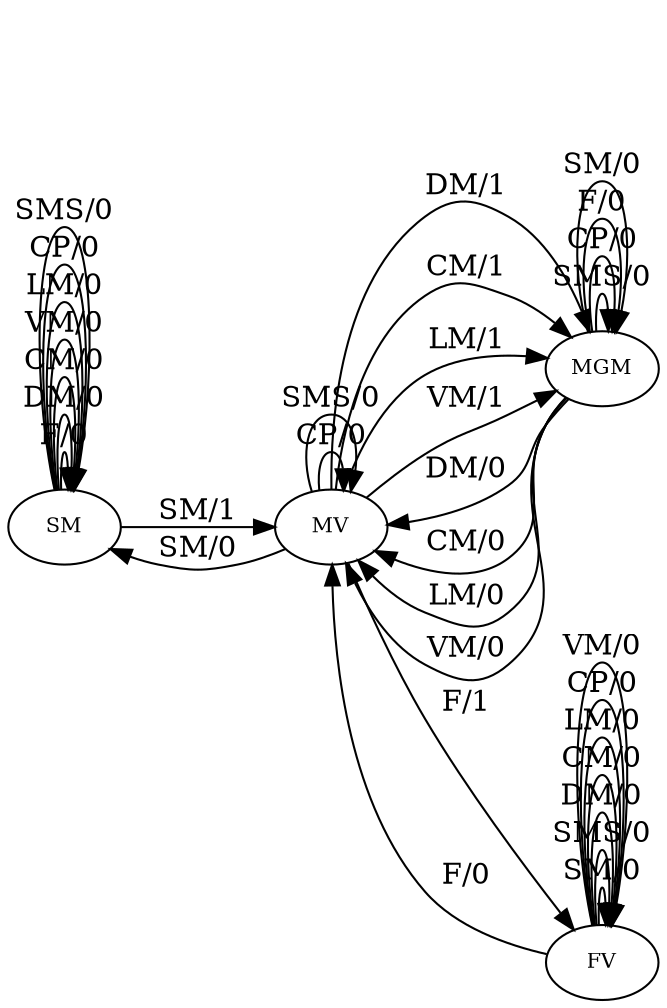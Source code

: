 digraph MefGraph{
	node [fontsize="10"]

                  	rankdir=LR
	0 [label="SM"]
	1 [label="MV"]
	2 [label="MGM"]
	3 [label="FV"]

	3 -> 3 [label="SM/0"]
	1 -> 2 [label="DM/1"]
	3 -> 3 [label="SMS/0"]
	2 -> 1 [label="DM/0"]
	0 -> 0 [label="F/0"]
	2 -> 1 [label="CM/0"]
	1 -> 2 [label="CM/1"]
	1 -> 2 [label="LM/1"]
	0 -> 0 [label="DM/0"]
	3 -> 3 [label="DM/0"]
	2 -> 2 [label="SMS/0"]
	2 -> 1 [label="LM/0"]
	1 -> 2 [label="VM/1"]
	0 -> 0 [label="CM/0"]
	3 -> 1 [label="F/0"]
	3 -> 3 [label="CM/0"]
	2 -> 2 [label="CP/0"]
	2 -> 1 [label="VM/0"]
	1 -> 1 [label="CP/0"]
	1 -> 3 [label="F/1"]
	2 -> 2 [label="F/0"]
	0 -> 0 [label="VM/0"]
	0 -> 0 [label="LM/0"]
	3 -> 3 [label="LM/0"]
	1 -> 1 [label="SMS/0"]
	1 -> 0 [label="SM/0"]
	0 -> 0 [label="CP/0"]
	3 -> 3 [label="CP/0"]
	3 -> 3 [label="VM/0"]
	2 -> 2 [label="SM/0"]
	0 -> 0 [label="SMS/0"]
	0 -> 1 [label="SM/1"]
}
